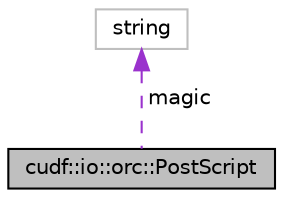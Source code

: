 digraph "cudf::io::orc::PostScript"
{
  edge [fontname="Helvetica",fontsize="10",labelfontname="Helvetica",labelfontsize="10"];
  node [fontname="Helvetica",fontsize="10",shape=record];
  Node1 [label="cudf::io::orc::PostScript",height=0.2,width=0.4,color="black", fillcolor="grey75", style="filled", fontcolor="black"];
  Node2 -> Node1 [dir="back",color="darkorchid3",fontsize="10",style="dashed",label=" magic" ,fontname="Helvetica"];
  Node2 [label="string",height=0.2,width=0.4,color="grey75", fillcolor="white", style="filled"];
}
